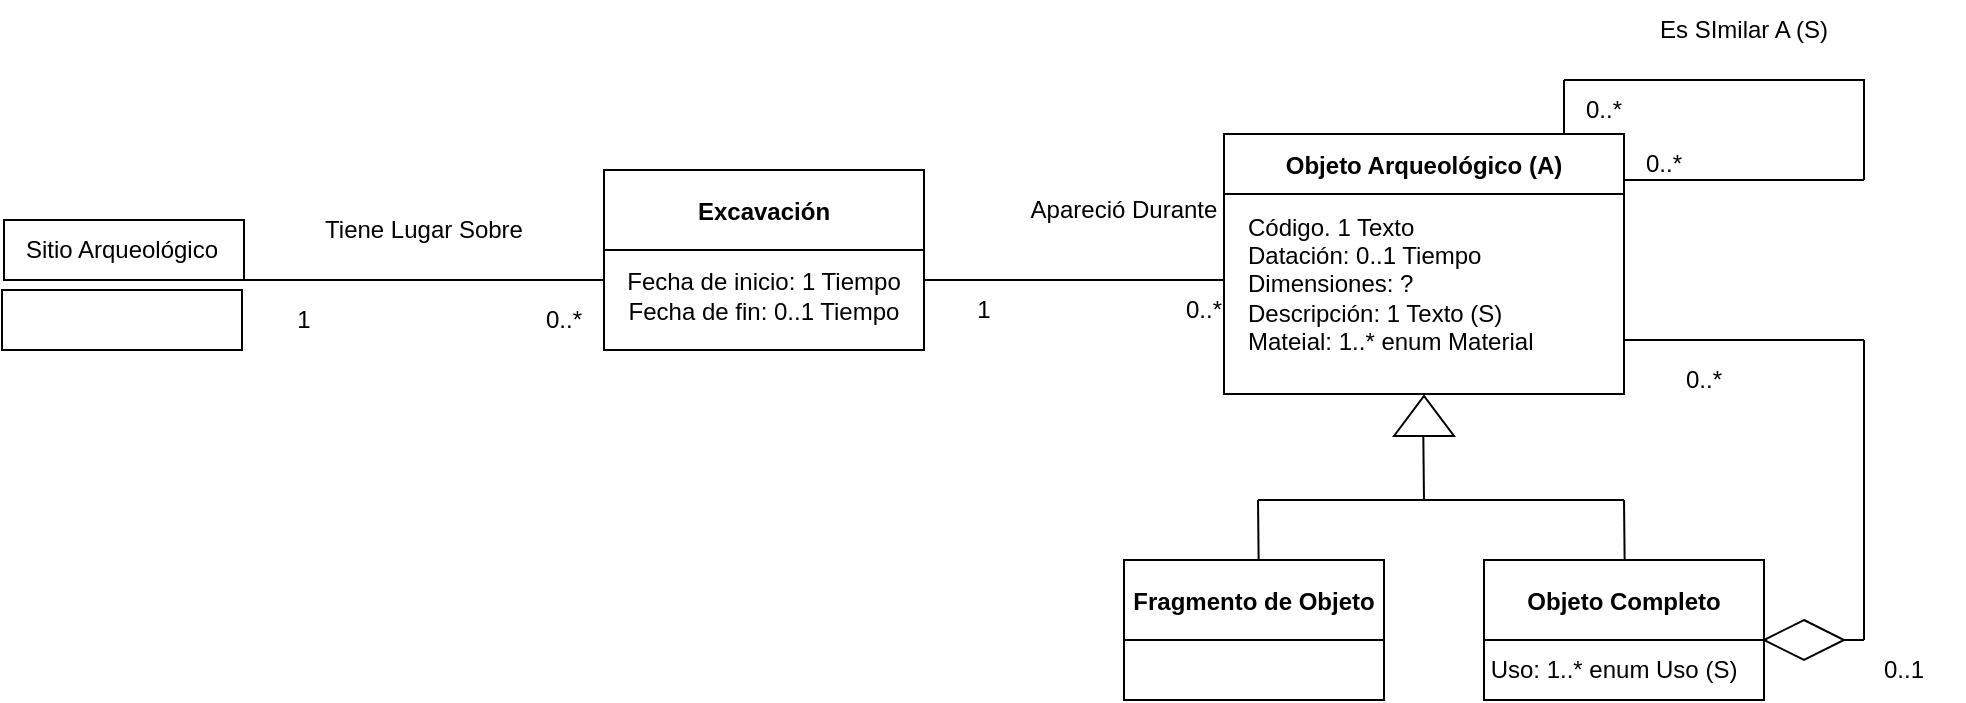 <mxfile>
    <diagram id="dW9TrocQROHt1Pz-0HS-" name="Página-1">
        <mxGraphModel dx="1026" dy="1843" grid="1" gridSize="10" guides="1" tooltips="1" connect="1" arrows="1" fold="1" page="1" pageScale="1" pageWidth="827" pageHeight="1169" math="0" shadow="0">
            <root>
                <mxCell id="0"/>
                <mxCell id="1" parent="0"/>
                <mxCell id="2" value="" style="rounded=0;whiteSpace=wrap;html=1;" vertex="1" parent="1">
                    <mxGeometry x="80" y="100" width="120" height="30" as="geometry"/>
                </mxCell>
                <mxCell id="3" value="Sitio Arqueológico" style="text;html=1;strokeColor=none;fillColor=none;align=center;verticalAlign=middle;whiteSpace=wrap;rounded=0;" vertex="1" parent="1">
                    <mxGeometry x="84" y="100" width="110" height="30" as="geometry"/>
                </mxCell>
                <mxCell id="4" value="" style="rounded=0;whiteSpace=wrap;html=1;" vertex="1" parent="1">
                    <mxGeometry x="79" y="135" width="120" height="30" as="geometry"/>
                </mxCell>
                <mxCell id="5" value="" style="endArrow=none;html=1;exitX=1;exitY=1;exitDx=0;exitDy=0;" edge="1" parent="1" source="2">
                    <mxGeometry width="50" height="50" relative="1" as="geometry">
                        <mxPoint x="240" y="190" as="sourcePoint"/>
                        <mxPoint x="380" y="130" as="targetPoint"/>
                    </mxGeometry>
                </mxCell>
                <mxCell id="6" value="1" style="text;html=1;strokeColor=none;fillColor=none;align=center;verticalAlign=middle;whiteSpace=wrap;rounded=0;" vertex="1" parent="1">
                    <mxGeometry x="200" y="135" width="60" height="30" as="geometry"/>
                </mxCell>
                <mxCell id="7" value="0..*" style="text;html=1;strokeColor=none;fillColor=none;align=center;verticalAlign=middle;whiteSpace=wrap;rounded=0;" vertex="1" parent="1">
                    <mxGeometry x="330" y="135" width="60" height="30" as="geometry"/>
                </mxCell>
                <mxCell id="8" value="Tiene Lugar Sobre" style="text;html=1;strokeColor=none;fillColor=none;align=center;verticalAlign=middle;whiteSpace=wrap;rounded=0;" vertex="1" parent="1">
                    <mxGeometry x="220" y="90" width="140" height="30" as="geometry"/>
                </mxCell>
                <mxCell id="9" value="Excavación" style="swimlane;startSize=40;" vertex="1" parent="1">
                    <mxGeometry x="380" y="75" width="160" height="90" as="geometry"/>
                </mxCell>
                <mxCell id="10" value="Fecha de inicio: 1 Tiempo&lt;br&gt;Fecha de fin: 0..1 Tiempo" style="text;html=1;strokeColor=none;fillColor=none;align=center;verticalAlign=middle;whiteSpace=wrap;rounded=0;" vertex="1" parent="9">
                    <mxGeometry x="-18" y="25" width="196" height="75" as="geometry"/>
                </mxCell>
                <mxCell id="11" value="Apareció Durante" style="text;html=1;strokeColor=none;fillColor=none;align=center;verticalAlign=middle;whiteSpace=wrap;rounded=0;" vertex="1" parent="1">
                    <mxGeometry x="560" y="80" width="160" height="30" as="geometry"/>
                </mxCell>
                <mxCell id="12" value="" style="endArrow=none;html=1;" edge="1" parent="1">
                    <mxGeometry width="50" height="50" relative="1" as="geometry">
                        <mxPoint x="540" y="130" as="sourcePoint"/>
                        <mxPoint x="690.557" y="130" as="targetPoint"/>
                    </mxGeometry>
                </mxCell>
                <mxCell id="14" value="1" style="text;html=1;strokeColor=none;fillColor=none;align=center;verticalAlign=middle;whiteSpace=wrap;rounded=0;" vertex="1" parent="1">
                    <mxGeometry x="540" y="130" width="60" height="30" as="geometry"/>
                </mxCell>
                <mxCell id="15" value="0..*" style="text;html=1;strokeColor=none;fillColor=none;align=center;verticalAlign=middle;whiteSpace=wrap;rounded=0;" vertex="1" parent="1">
                    <mxGeometry x="650" y="130" width="60" height="30" as="geometry"/>
                </mxCell>
                <mxCell id="16" value="Objeto Arqueológico (A)" style="swimlane;startSize=30;" vertex="1" parent="1">
                    <mxGeometry x="690" y="57" width="200" height="130" as="geometry"/>
                </mxCell>
                <mxCell id="17" value="Código. 1 Texto&lt;br&gt;Datación: 0..1 Tiempo&lt;br&gt;Dimensiones: ?&lt;br&gt;Descripción: 1 Texto (S)&lt;br&gt;Mateial: 1..* enum Material" style="text;html=1;strokeColor=none;fillColor=none;align=left;verticalAlign=middle;whiteSpace=wrap;rounded=0;" vertex="1" parent="16">
                    <mxGeometry x="10" y="60" width="180" height="30" as="geometry"/>
                </mxCell>
                <mxCell id="18" value="" style="endArrow=none;html=1;" edge="1" parent="1">
                    <mxGeometry width="50" height="50" relative="1" as="geometry">
                        <mxPoint x="860" y="30" as="sourcePoint"/>
                        <mxPoint x="1010.557" y="30" as="targetPoint"/>
                    </mxGeometry>
                </mxCell>
                <mxCell id="19" value="" style="endArrow=none;html=1;" edge="1" parent="1">
                    <mxGeometry width="50" height="50" relative="1" as="geometry">
                        <mxPoint x="860" y="57" as="sourcePoint"/>
                        <mxPoint x="860" y="30" as="targetPoint"/>
                    </mxGeometry>
                </mxCell>
                <mxCell id="20" value="0..*" style="text;html=1;strokeColor=none;fillColor=none;align=center;verticalAlign=middle;whiteSpace=wrap;rounded=0;" vertex="1" parent="1">
                    <mxGeometry x="850" y="30" width="60" height="30" as="geometry"/>
                </mxCell>
                <mxCell id="21" value="" style="endArrow=none;html=1;" edge="1" parent="1">
                    <mxGeometry width="50" height="50" relative="1" as="geometry">
                        <mxPoint x="1010" y="80" as="sourcePoint"/>
                        <mxPoint x="1010" y="30" as="targetPoint"/>
                    </mxGeometry>
                </mxCell>
                <mxCell id="22" value="" style="endArrow=none;html=1;" edge="1" parent="1">
                    <mxGeometry width="50" height="50" relative="1" as="geometry">
                        <mxPoint x="890" y="80" as="sourcePoint"/>
                        <mxPoint x="1010" y="80" as="targetPoint"/>
                    </mxGeometry>
                </mxCell>
                <mxCell id="23" value="0..*" style="text;html=1;strokeColor=none;fillColor=none;align=center;verticalAlign=middle;whiteSpace=wrap;rounded=0;" vertex="1" parent="1">
                    <mxGeometry x="880" y="57" width="60" height="30" as="geometry"/>
                </mxCell>
                <mxCell id="24" value="" style="endArrow=none;html=1;" edge="1" parent="1">
                    <mxGeometry width="50" height="50" relative="1" as="geometry">
                        <mxPoint x="890" y="160" as="sourcePoint"/>
                        <mxPoint x="1010" y="160" as="targetPoint"/>
                    </mxGeometry>
                </mxCell>
                <mxCell id="25" value="0..*" style="text;html=1;strokeColor=none;fillColor=none;align=center;verticalAlign=middle;whiteSpace=wrap;rounded=0;" vertex="1" parent="1">
                    <mxGeometry x="900" y="165" width="60" height="30" as="geometry"/>
                </mxCell>
                <mxCell id="26" value="" style="endArrow=none;html=1;" edge="1" parent="1">
                    <mxGeometry width="50" height="50" relative="1" as="geometry">
                        <mxPoint x="1010" y="310" as="sourcePoint"/>
                        <mxPoint x="1010" y="160" as="targetPoint"/>
                    </mxGeometry>
                </mxCell>
                <mxCell id="28" value="" style="triangle;whiteSpace=wrap;html=1;rotation=-90;" vertex="1" parent="1">
                    <mxGeometry x="780" y="183" width="20" height="30" as="geometry"/>
                </mxCell>
                <mxCell id="29" value="" style="endArrow=none;html=1;" edge="1" parent="1">
                    <mxGeometry width="50" height="50" relative="1" as="geometry">
                        <mxPoint x="790" y="240" as="sourcePoint"/>
                        <mxPoint x="789.66" y="208" as="targetPoint"/>
                    </mxGeometry>
                </mxCell>
                <mxCell id="30" value="" style="endArrow=none;html=1;" edge="1" parent="1">
                    <mxGeometry width="50" height="50" relative="1" as="geometry">
                        <mxPoint x="707" y="240" as="sourcePoint"/>
                        <mxPoint x="890" y="240" as="targetPoint"/>
                    </mxGeometry>
                </mxCell>
                <mxCell id="31" value="" style="endArrow=none;html=1;" edge="1" parent="1">
                    <mxGeometry width="50" height="50" relative="1" as="geometry">
                        <mxPoint x="707.34" y="272" as="sourcePoint"/>
                        <mxPoint x="707.0" y="240" as="targetPoint"/>
                    </mxGeometry>
                </mxCell>
                <mxCell id="33" value="Fragmento de Objeto" style="swimlane;startSize=40;" vertex="1" parent="1">
                    <mxGeometry x="640" y="270" width="130" height="70" as="geometry"/>
                </mxCell>
                <mxCell id="34" value="" style="endArrow=none;html=1;" edge="1" parent="1">
                    <mxGeometry width="50" height="50" relative="1" as="geometry">
                        <mxPoint x="890.34" y="272" as="sourcePoint"/>
                        <mxPoint x="890" y="240" as="targetPoint"/>
                    </mxGeometry>
                </mxCell>
                <mxCell id="36" value="Objeto Completo" style="swimlane;startSize=40;" vertex="1" parent="1">
                    <mxGeometry x="820" y="270" width="140" height="70" as="geometry"/>
                </mxCell>
                <mxCell id="37" value="Uso: 1..* enum Uso (S)" style="text;html=1;strokeColor=none;fillColor=none;align=center;verticalAlign=middle;whiteSpace=wrap;rounded=0;" vertex="1" parent="36">
                    <mxGeometry x="-10" y="40" width="150" height="30" as="geometry"/>
                </mxCell>
                <mxCell id="38" value="" style="endArrow=none;html=1;" edge="1" parent="1">
                    <mxGeometry width="50" height="50" relative="1" as="geometry">
                        <mxPoint x="980" y="310" as="sourcePoint"/>
                        <mxPoint x="1010" y="310" as="targetPoint"/>
                    </mxGeometry>
                </mxCell>
                <mxCell id="39" value="" style="rhombus;whiteSpace=wrap;html=1;" vertex="1" parent="1">
                    <mxGeometry x="960" y="300" width="40" height="20" as="geometry"/>
                </mxCell>
                <mxCell id="41" value="0..1" style="text;html=1;strokeColor=none;fillColor=none;align=center;verticalAlign=middle;whiteSpace=wrap;rounded=0;" vertex="1" parent="1">
                    <mxGeometry x="1000" y="310" width="60" height="30" as="geometry"/>
                </mxCell>
                <mxCell id="42" value="Es SImilar A (S)" style="text;html=1;strokeColor=none;fillColor=none;align=center;verticalAlign=middle;whiteSpace=wrap;rounded=0;" vertex="1" parent="1">
                    <mxGeometry x="870" y="-10" width="160" height="30" as="geometry"/>
                </mxCell>
            </root>
        </mxGraphModel>
    </diagram>
</mxfile>